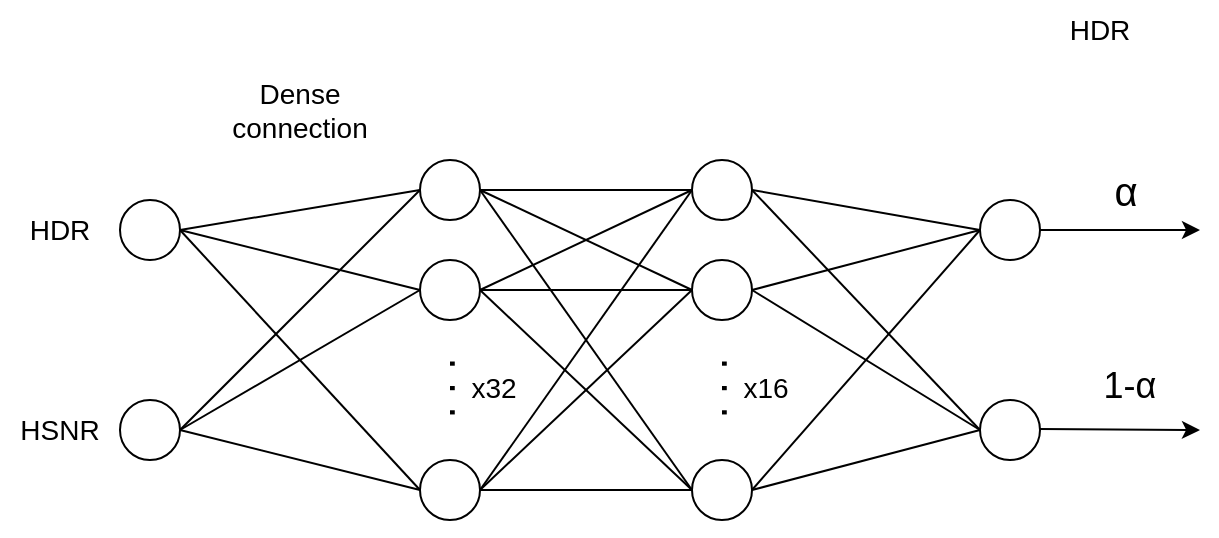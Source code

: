 <mxfile version="24.3.1" type="device">
  <diagram name="Page-1" id="HYjyBHS86vTg59Krvr1e">
    <mxGraphModel dx="1050" dy="654" grid="1" gridSize="10" guides="1" tooltips="1" connect="1" arrows="1" fold="1" page="1" pageScale="1" pageWidth="850" pageHeight="1100" math="0" shadow="0">
      <root>
        <mxCell id="0" />
        <mxCell id="1" parent="0" />
        <mxCell id="fHQ4Jw2mtnUyR_v-NaJ4-1" value="" style="ellipse;whiteSpace=wrap;html=1;aspect=fixed;" vertex="1" parent="1">
          <mxGeometry x="260" y="140" width="30" height="30" as="geometry" />
        </mxCell>
        <mxCell id="fHQ4Jw2mtnUyR_v-NaJ4-2" value="" style="ellipse;whiteSpace=wrap;html=1;aspect=fixed;" vertex="1" parent="1">
          <mxGeometry x="260" y="190" width="30" height="30" as="geometry" />
        </mxCell>
        <mxCell id="fHQ4Jw2mtnUyR_v-NaJ4-3" value="" style="ellipse;whiteSpace=wrap;html=1;aspect=fixed;" vertex="1" parent="1">
          <mxGeometry x="260" y="290" width="30" height="30" as="geometry" />
        </mxCell>
        <mxCell id="fHQ4Jw2mtnUyR_v-NaJ4-4" value="&lt;font style=&quot;font-size: 22px;&quot;&gt;. . . &lt;/font&gt;" style="text;html=1;align=center;verticalAlign=middle;whiteSpace=wrap;rounded=0;rotation=90;" vertex="1" parent="1">
          <mxGeometry x="252" y="239" width="60" height="30" as="geometry" />
        </mxCell>
        <mxCell id="fHQ4Jw2mtnUyR_v-NaJ4-5" value="&lt;font style=&quot;font-size: 14px;&quot;&gt;x32&lt;/font&gt;" style="text;html=1;align=center;verticalAlign=middle;whiteSpace=wrap;rounded=0;" vertex="1" parent="1">
          <mxGeometry x="267" y="239" width="60" height="30" as="geometry" />
        </mxCell>
        <mxCell id="fHQ4Jw2mtnUyR_v-NaJ4-6" value="" style="ellipse;whiteSpace=wrap;html=1;aspect=fixed;" vertex="1" parent="1">
          <mxGeometry x="110" y="160" width="30" height="30" as="geometry" />
        </mxCell>
        <mxCell id="fHQ4Jw2mtnUyR_v-NaJ4-7" value="&lt;font style=&quot;font-size: 14px;&quot;&gt;HDR&lt;/font&gt;" style="text;html=1;align=center;verticalAlign=middle;whiteSpace=wrap;rounded=0;" vertex="1" parent="1">
          <mxGeometry x="50" y="160" width="60" height="30" as="geometry" />
        </mxCell>
        <mxCell id="fHQ4Jw2mtnUyR_v-NaJ4-8" value="" style="ellipse;whiteSpace=wrap;html=1;aspect=fixed;" vertex="1" parent="1">
          <mxGeometry x="110" y="260" width="30" height="30" as="geometry" />
        </mxCell>
        <mxCell id="fHQ4Jw2mtnUyR_v-NaJ4-9" value="&lt;font style=&quot;font-size: 14px;&quot;&gt;HSNR&lt;/font&gt;" style="text;html=1;align=center;verticalAlign=middle;whiteSpace=wrap;rounded=0;" vertex="1" parent="1">
          <mxGeometry x="50" y="260" width="60" height="30" as="geometry" />
        </mxCell>
        <mxCell id="fHQ4Jw2mtnUyR_v-NaJ4-10" value="" style="endArrow=none;html=1;rounded=0;exitX=1;exitY=0.5;exitDx=0;exitDy=0;entryX=0;entryY=0.5;entryDx=0;entryDy=0;" edge="1" parent="1" source="fHQ4Jw2mtnUyR_v-NaJ4-6" target="fHQ4Jw2mtnUyR_v-NaJ4-1">
          <mxGeometry width="50" height="50" relative="1" as="geometry">
            <mxPoint x="400" y="370" as="sourcePoint" />
            <mxPoint x="450" y="320" as="targetPoint" />
          </mxGeometry>
        </mxCell>
        <mxCell id="fHQ4Jw2mtnUyR_v-NaJ4-11" value="" style="endArrow=none;html=1;rounded=0;exitX=1;exitY=0.5;exitDx=0;exitDy=0;entryX=0;entryY=0.5;entryDx=0;entryDy=0;" edge="1" parent="1" source="fHQ4Jw2mtnUyR_v-NaJ4-6" target="fHQ4Jw2mtnUyR_v-NaJ4-2">
          <mxGeometry width="50" height="50" relative="1" as="geometry">
            <mxPoint x="400" y="370" as="sourcePoint" />
            <mxPoint x="450" y="320" as="targetPoint" />
          </mxGeometry>
        </mxCell>
        <mxCell id="fHQ4Jw2mtnUyR_v-NaJ4-12" value="" style="endArrow=none;html=1;rounded=0;exitX=1;exitY=0.5;exitDx=0;exitDy=0;entryX=0;entryY=0.5;entryDx=0;entryDy=0;" edge="1" parent="1" source="fHQ4Jw2mtnUyR_v-NaJ4-6" target="fHQ4Jw2mtnUyR_v-NaJ4-3">
          <mxGeometry width="50" height="50" relative="1" as="geometry">
            <mxPoint x="400" y="370" as="sourcePoint" />
            <mxPoint x="450" y="320" as="targetPoint" />
          </mxGeometry>
        </mxCell>
        <mxCell id="fHQ4Jw2mtnUyR_v-NaJ4-13" value="" style="endArrow=none;html=1;rounded=0;exitX=1;exitY=0.5;exitDx=0;exitDy=0;entryX=0;entryY=0.5;entryDx=0;entryDy=0;" edge="1" parent="1" source="fHQ4Jw2mtnUyR_v-NaJ4-8" target="fHQ4Jw2mtnUyR_v-NaJ4-1">
          <mxGeometry width="50" height="50" relative="1" as="geometry">
            <mxPoint x="400" y="370" as="sourcePoint" />
            <mxPoint x="450" y="320" as="targetPoint" />
          </mxGeometry>
        </mxCell>
        <mxCell id="fHQ4Jw2mtnUyR_v-NaJ4-14" value="" style="endArrow=none;html=1;rounded=0;exitX=1;exitY=0.5;exitDx=0;exitDy=0;entryX=0;entryY=0.5;entryDx=0;entryDy=0;" edge="1" parent="1" source="fHQ4Jw2mtnUyR_v-NaJ4-8" target="fHQ4Jw2mtnUyR_v-NaJ4-2">
          <mxGeometry width="50" height="50" relative="1" as="geometry">
            <mxPoint x="400" y="370" as="sourcePoint" />
            <mxPoint x="450" y="320" as="targetPoint" />
          </mxGeometry>
        </mxCell>
        <mxCell id="fHQ4Jw2mtnUyR_v-NaJ4-15" value="" style="endArrow=none;html=1;rounded=0;exitX=1;exitY=0.5;exitDx=0;exitDy=0;entryX=0;entryY=0.5;entryDx=0;entryDy=0;" edge="1" parent="1" source="fHQ4Jw2mtnUyR_v-NaJ4-8" target="fHQ4Jw2mtnUyR_v-NaJ4-3">
          <mxGeometry width="50" height="50" relative="1" as="geometry">
            <mxPoint x="400" y="370" as="sourcePoint" />
            <mxPoint x="450" y="320" as="targetPoint" />
          </mxGeometry>
        </mxCell>
        <mxCell id="fHQ4Jw2mtnUyR_v-NaJ4-16" value="" style="ellipse;whiteSpace=wrap;html=1;aspect=fixed;" vertex="1" parent="1">
          <mxGeometry x="396" y="140" width="30" height="30" as="geometry" />
        </mxCell>
        <mxCell id="fHQ4Jw2mtnUyR_v-NaJ4-17" value="" style="ellipse;whiteSpace=wrap;html=1;aspect=fixed;" vertex="1" parent="1">
          <mxGeometry x="396" y="190" width="30" height="30" as="geometry" />
        </mxCell>
        <mxCell id="fHQ4Jw2mtnUyR_v-NaJ4-18" value="" style="ellipse;whiteSpace=wrap;html=1;aspect=fixed;" vertex="1" parent="1">
          <mxGeometry x="396" y="290" width="30" height="30" as="geometry" />
        </mxCell>
        <mxCell id="fHQ4Jw2mtnUyR_v-NaJ4-19" value="&lt;font style=&quot;font-size: 22px;&quot;&gt;. . . &lt;/font&gt;" style="text;html=1;align=center;verticalAlign=middle;whiteSpace=wrap;rounded=0;rotation=90;" vertex="1" parent="1">
          <mxGeometry x="388" y="239" width="60" height="30" as="geometry" />
        </mxCell>
        <mxCell id="fHQ4Jw2mtnUyR_v-NaJ4-20" value="&lt;font style=&quot;font-size: 14px;&quot;&gt;x16&lt;/font&gt;" style="text;html=1;align=center;verticalAlign=middle;whiteSpace=wrap;rounded=0;" vertex="1" parent="1">
          <mxGeometry x="403" y="239" width="60" height="30" as="geometry" />
        </mxCell>
        <mxCell id="fHQ4Jw2mtnUyR_v-NaJ4-21" value="&lt;font style=&quot;font-size: 14px;&quot;&gt;Dense connection&lt;/font&gt;" style="text;html=1;align=center;verticalAlign=middle;whiteSpace=wrap;rounded=0;" vertex="1" parent="1">
          <mxGeometry x="170" y="100" width="60" height="30" as="geometry" />
        </mxCell>
        <mxCell id="fHQ4Jw2mtnUyR_v-NaJ4-23" value="" style="endArrow=none;html=1;rounded=0;exitX=1;exitY=0.5;exitDx=0;exitDy=0;entryX=0;entryY=0.5;entryDx=0;entryDy=0;" edge="1" parent="1" source="fHQ4Jw2mtnUyR_v-NaJ4-1" target="fHQ4Jw2mtnUyR_v-NaJ4-16">
          <mxGeometry width="50" height="50" relative="1" as="geometry">
            <mxPoint x="400" y="370" as="sourcePoint" />
            <mxPoint x="450" y="320" as="targetPoint" />
          </mxGeometry>
        </mxCell>
        <mxCell id="fHQ4Jw2mtnUyR_v-NaJ4-24" value="" style="endArrow=none;html=1;rounded=0;exitX=1;exitY=0.5;exitDx=0;exitDy=0;entryX=0;entryY=0.5;entryDx=0;entryDy=0;" edge="1" parent="1" source="fHQ4Jw2mtnUyR_v-NaJ4-3" target="fHQ4Jw2mtnUyR_v-NaJ4-18">
          <mxGeometry width="50" height="50" relative="1" as="geometry">
            <mxPoint x="400" y="370" as="sourcePoint" />
            <mxPoint x="450" y="320" as="targetPoint" />
          </mxGeometry>
        </mxCell>
        <mxCell id="fHQ4Jw2mtnUyR_v-NaJ4-25" value="" style="endArrow=none;html=1;rounded=0;exitX=1;exitY=0.5;exitDx=0;exitDy=0;entryX=0;entryY=0.5;entryDx=0;entryDy=0;" edge="1" parent="1" source="fHQ4Jw2mtnUyR_v-NaJ4-2" target="fHQ4Jw2mtnUyR_v-NaJ4-17">
          <mxGeometry width="50" height="50" relative="1" as="geometry">
            <mxPoint x="400" y="370" as="sourcePoint" />
            <mxPoint x="450" y="320" as="targetPoint" />
          </mxGeometry>
        </mxCell>
        <mxCell id="fHQ4Jw2mtnUyR_v-NaJ4-26" value="" style="endArrow=none;html=1;rounded=0;exitX=1;exitY=0.5;exitDx=0;exitDy=0;entryX=0;entryY=0.5;entryDx=0;entryDy=0;" edge="1" parent="1" source="fHQ4Jw2mtnUyR_v-NaJ4-3" target="fHQ4Jw2mtnUyR_v-NaJ4-17">
          <mxGeometry width="50" height="50" relative="1" as="geometry">
            <mxPoint x="400" y="370" as="sourcePoint" />
            <mxPoint x="450" y="320" as="targetPoint" />
          </mxGeometry>
        </mxCell>
        <mxCell id="fHQ4Jw2mtnUyR_v-NaJ4-27" value="" style="endArrow=none;html=1;rounded=0;exitX=1;exitY=0.5;exitDx=0;exitDy=0;entryX=0;entryY=0.5;entryDx=0;entryDy=0;" edge="1" parent="1" source="fHQ4Jw2mtnUyR_v-NaJ4-2" target="fHQ4Jw2mtnUyR_v-NaJ4-18">
          <mxGeometry width="50" height="50" relative="1" as="geometry">
            <mxPoint x="290" y="200" as="sourcePoint" />
            <mxPoint x="450" y="320" as="targetPoint" />
          </mxGeometry>
        </mxCell>
        <mxCell id="fHQ4Jw2mtnUyR_v-NaJ4-28" value="" style="endArrow=none;html=1;rounded=0;exitX=1;exitY=0.5;exitDx=0;exitDy=0;entryX=0;entryY=0.5;entryDx=0;entryDy=0;" edge="1" parent="1" source="fHQ4Jw2mtnUyR_v-NaJ4-3" target="fHQ4Jw2mtnUyR_v-NaJ4-16">
          <mxGeometry width="50" height="50" relative="1" as="geometry">
            <mxPoint x="400" y="370" as="sourcePoint" />
            <mxPoint x="450" y="320" as="targetPoint" />
          </mxGeometry>
        </mxCell>
        <mxCell id="fHQ4Jw2mtnUyR_v-NaJ4-29" value="" style="endArrow=none;html=1;rounded=0;exitX=1;exitY=0.5;exitDx=0;exitDy=0;entryX=0;entryY=0.5;entryDx=0;entryDy=0;" edge="1" parent="1" source="fHQ4Jw2mtnUyR_v-NaJ4-1" target="fHQ4Jw2mtnUyR_v-NaJ4-18">
          <mxGeometry width="50" height="50" relative="1" as="geometry">
            <mxPoint x="290" y="160" as="sourcePoint" />
            <mxPoint x="450" y="320" as="targetPoint" />
          </mxGeometry>
        </mxCell>
        <mxCell id="fHQ4Jw2mtnUyR_v-NaJ4-30" value="" style="endArrow=none;html=1;rounded=0;exitX=1;exitY=0.5;exitDx=0;exitDy=0;entryX=0;entryY=0.5;entryDx=0;entryDy=0;" edge="1" parent="1" source="fHQ4Jw2mtnUyR_v-NaJ4-2" target="fHQ4Jw2mtnUyR_v-NaJ4-16">
          <mxGeometry width="50" height="50" relative="1" as="geometry">
            <mxPoint x="400" y="370" as="sourcePoint" />
            <mxPoint x="450" y="320" as="targetPoint" />
          </mxGeometry>
        </mxCell>
        <mxCell id="fHQ4Jw2mtnUyR_v-NaJ4-31" value="" style="endArrow=none;html=1;rounded=0;exitX=1;exitY=0.5;exitDx=0;exitDy=0;entryX=0;entryY=0.5;entryDx=0;entryDy=0;" edge="1" parent="1" source="fHQ4Jw2mtnUyR_v-NaJ4-1" target="fHQ4Jw2mtnUyR_v-NaJ4-17">
          <mxGeometry width="50" height="50" relative="1" as="geometry">
            <mxPoint x="400" y="370" as="sourcePoint" />
            <mxPoint x="450" y="320" as="targetPoint" />
          </mxGeometry>
        </mxCell>
        <mxCell id="fHQ4Jw2mtnUyR_v-NaJ4-32" value="" style="ellipse;whiteSpace=wrap;html=1;aspect=fixed;" vertex="1" parent="1">
          <mxGeometry x="540" y="160" width="30" height="30" as="geometry" />
        </mxCell>
        <mxCell id="fHQ4Jw2mtnUyR_v-NaJ4-33" value="&lt;font style=&quot;font-size: 14px;&quot;&gt;HDR&lt;/font&gt;" style="text;html=1;align=center;verticalAlign=middle;whiteSpace=wrap;rounded=0;" vertex="1" parent="1">
          <mxGeometry x="570" y="60" width="60" height="30" as="geometry" />
        </mxCell>
        <mxCell id="fHQ4Jw2mtnUyR_v-NaJ4-34" value="" style="ellipse;whiteSpace=wrap;html=1;aspect=fixed;" vertex="1" parent="1">
          <mxGeometry x="540" y="260" width="30" height="30" as="geometry" />
        </mxCell>
        <mxCell id="fHQ4Jw2mtnUyR_v-NaJ4-35" value="&lt;h1 id=&quot;gen-h1-1-00000001&quot; class=&quot;navigable-headline&quot;&gt;&lt;font size=&quot;1&quot;&gt;&lt;span class=&quot;code char&quot;&gt;&lt;span style=&quot;font-weight: normal; font-size: 20px;&quot;&gt;α&lt;/span&gt;&lt;/span&gt;&lt;/font&gt;&lt;/h1&gt;" style="text;html=1;align=center;verticalAlign=middle;whiteSpace=wrap;rounded=0;" vertex="1" parent="1">
          <mxGeometry x="598" y="140" width="30" height="30" as="geometry" />
        </mxCell>
        <mxCell id="fHQ4Jw2mtnUyR_v-NaJ4-37" value="&lt;p style=&quot;text-align: justify; line-height: 150%; font-size: 18px;&quot; class=&quot;MsoNormal&quot;&gt;&lt;font style=&quot;font-size: 18px;&quot;&gt;&lt;span lang=&quot;ES&quot;&gt;&lt;font style=&quot;font-size: 18px;&quot;&gt;1-α&lt;/font&gt;&lt;/span&gt;&lt;/font&gt;&lt;/p&gt;&lt;font style=&quot;font-size: 18px;&quot;&gt;&lt;br&gt;&lt;/font&gt;&lt;div style=&quot;font-size: 18px;&quot;&gt;&lt;font style=&quot;font-size: 18px;&quot;&gt;&lt;br&gt;&lt;/font&gt;&lt;/div&gt;" style="text;html=1;align=center;verticalAlign=middle;whiteSpace=wrap;rounded=0;" vertex="1" parent="1">
          <mxGeometry x="590" y="250" width="50" height="50" as="geometry" />
        </mxCell>
        <mxCell id="fHQ4Jw2mtnUyR_v-NaJ4-38" value="" style="endArrow=none;html=1;rounded=0;exitX=1;exitY=0.5;exitDx=0;exitDy=0;entryX=0;entryY=0.5;entryDx=0;entryDy=0;" edge="1" parent="1" source="fHQ4Jw2mtnUyR_v-NaJ4-18" target="fHQ4Jw2mtnUyR_v-NaJ4-34">
          <mxGeometry width="50" height="50" relative="1" as="geometry">
            <mxPoint x="420" y="370" as="sourcePoint" />
            <mxPoint x="470" y="320" as="targetPoint" />
          </mxGeometry>
        </mxCell>
        <mxCell id="fHQ4Jw2mtnUyR_v-NaJ4-39" value="" style="endArrow=none;html=1;rounded=0;exitX=1;exitY=0.5;exitDx=0;exitDy=0;entryX=0;entryY=0.5;entryDx=0;entryDy=0;" edge="1" parent="1" source="fHQ4Jw2mtnUyR_v-NaJ4-18" target="fHQ4Jw2mtnUyR_v-NaJ4-32">
          <mxGeometry width="50" height="50" relative="1" as="geometry">
            <mxPoint x="420" y="370" as="sourcePoint" />
            <mxPoint x="470" y="320" as="targetPoint" />
          </mxGeometry>
        </mxCell>
        <mxCell id="fHQ4Jw2mtnUyR_v-NaJ4-40" value="" style="endArrow=none;html=1;rounded=0;exitX=1;exitY=0.5;exitDx=0;exitDy=0;entryX=0;entryY=0.5;entryDx=0;entryDy=0;" edge="1" parent="1" source="fHQ4Jw2mtnUyR_v-NaJ4-16" target="fHQ4Jw2mtnUyR_v-NaJ4-34">
          <mxGeometry width="50" height="50" relative="1" as="geometry">
            <mxPoint x="420" y="370" as="sourcePoint" />
            <mxPoint x="470" y="320" as="targetPoint" />
          </mxGeometry>
        </mxCell>
        <mxCell id="fHQ4Jw2mtnUyR_v-NaJ4-41" value="" style="endArrow=none;html=1;rounded=0;exitX=1;exitY=0.5;exitDx=0;exitDy=0;entryX=0;entryY=0.5;entryDx=0;entryDy=0;" edge="1" parent="1" source="fHQ4Jw2mtnUyR_v-NaJ4-16" target="fHQ4Jw2mtnUyR_v-NaJ4-32">
          <mxGeometry width="50" height="50" relative="1" as="geometry">
            <mxPoint x="420" y="370" as="sourcePoint" />
            <mxPoint x="470" y="320" as="targetPoint" />
          </mxGeometry>
        </mxCell>
        <mxCell id="fHQ4Jw2mtnUyR_v-NaJ4-42" value="" style="endArrow=none;html=1;rounded=0;exitX=1;exitY=0.5;exitDx=0;exitDy=0;entryX=0;entryY=0.5;entryDx=0;entryDy=0;" edge="1" parent="1" source="fHQ4Jw2mtnUyR_v-NaJ4-17" target="fHQ4Jw2mtnUyR_v-NaJ4-32">
          <mxGeometry width="50" height="50" relative="1" as="geometry">
            <mxPoint x="420" y="370" as="sourcePoint" />
            <mxPoint x="470" y="320" as="targetPoint" />
          </mxGeometry>
        </mxCell>
        <mxCell id="fHQ4Jw2mtnUyR_v-NaJ4-44" value="" style="endArrow=none;html=1;rounded=0;exitX=1;exitY=0.5;exitDx=0;exitDy=0;entryX=0;entryY=0.5;entryDx=0;entryDy=0;" edge="1" parent="1" source="fHQ4Jw2mtnUyR_v-NaJ4-17" target="fHQ4Jw2mtnUyR_v-NaJ4-34">
          <mxGeometry width="50" height="50" relative="1" as="geometry">
            <mxPoint x="420" y="370" as="sourcePoint" />
            <mxPoint x="470" y="320" as="targetPoint" />
          </mxGeometry>
        </mxCell>
        <mxCell id="fHQ4Jw2mtnUyR_v-NaJ4-45" value="" style="endArrow=classic;html=1;rounded=0;" edge="1" parent="1">
          <mxGeometry width="50" height="50" relative="1" as="geometry">
            <mxPoint x="570" y="274.5" as="sourcePoint" />
            <mxPoint x="650" y="275" as="targetPoint" />
          </mxGeometry>
        </mxCell>
        <mxCell id="fHQ4Jw2mtnUyR_v-NaJ4-46" value="" style="endArrow=classic;html=1;rounded=0;exitX=1;exitY=0.5;exitDx=0;exitDy=0;" edge="1" parent="1" source="fHQ4Jw2mtnUyR_v-NaJ4-32">
          <mxGeometry width="50" height="50" relative="1" as="geometry">
            <mxPoint x="420" y="370" as="sourcePoint" />
            <mxPoint x="650" y="175" as="targetPoint" />
          </mxGeometry>
        </mxCell>
      </root>
    </mxGraphModel>
  </diagram>
</mxfile>
